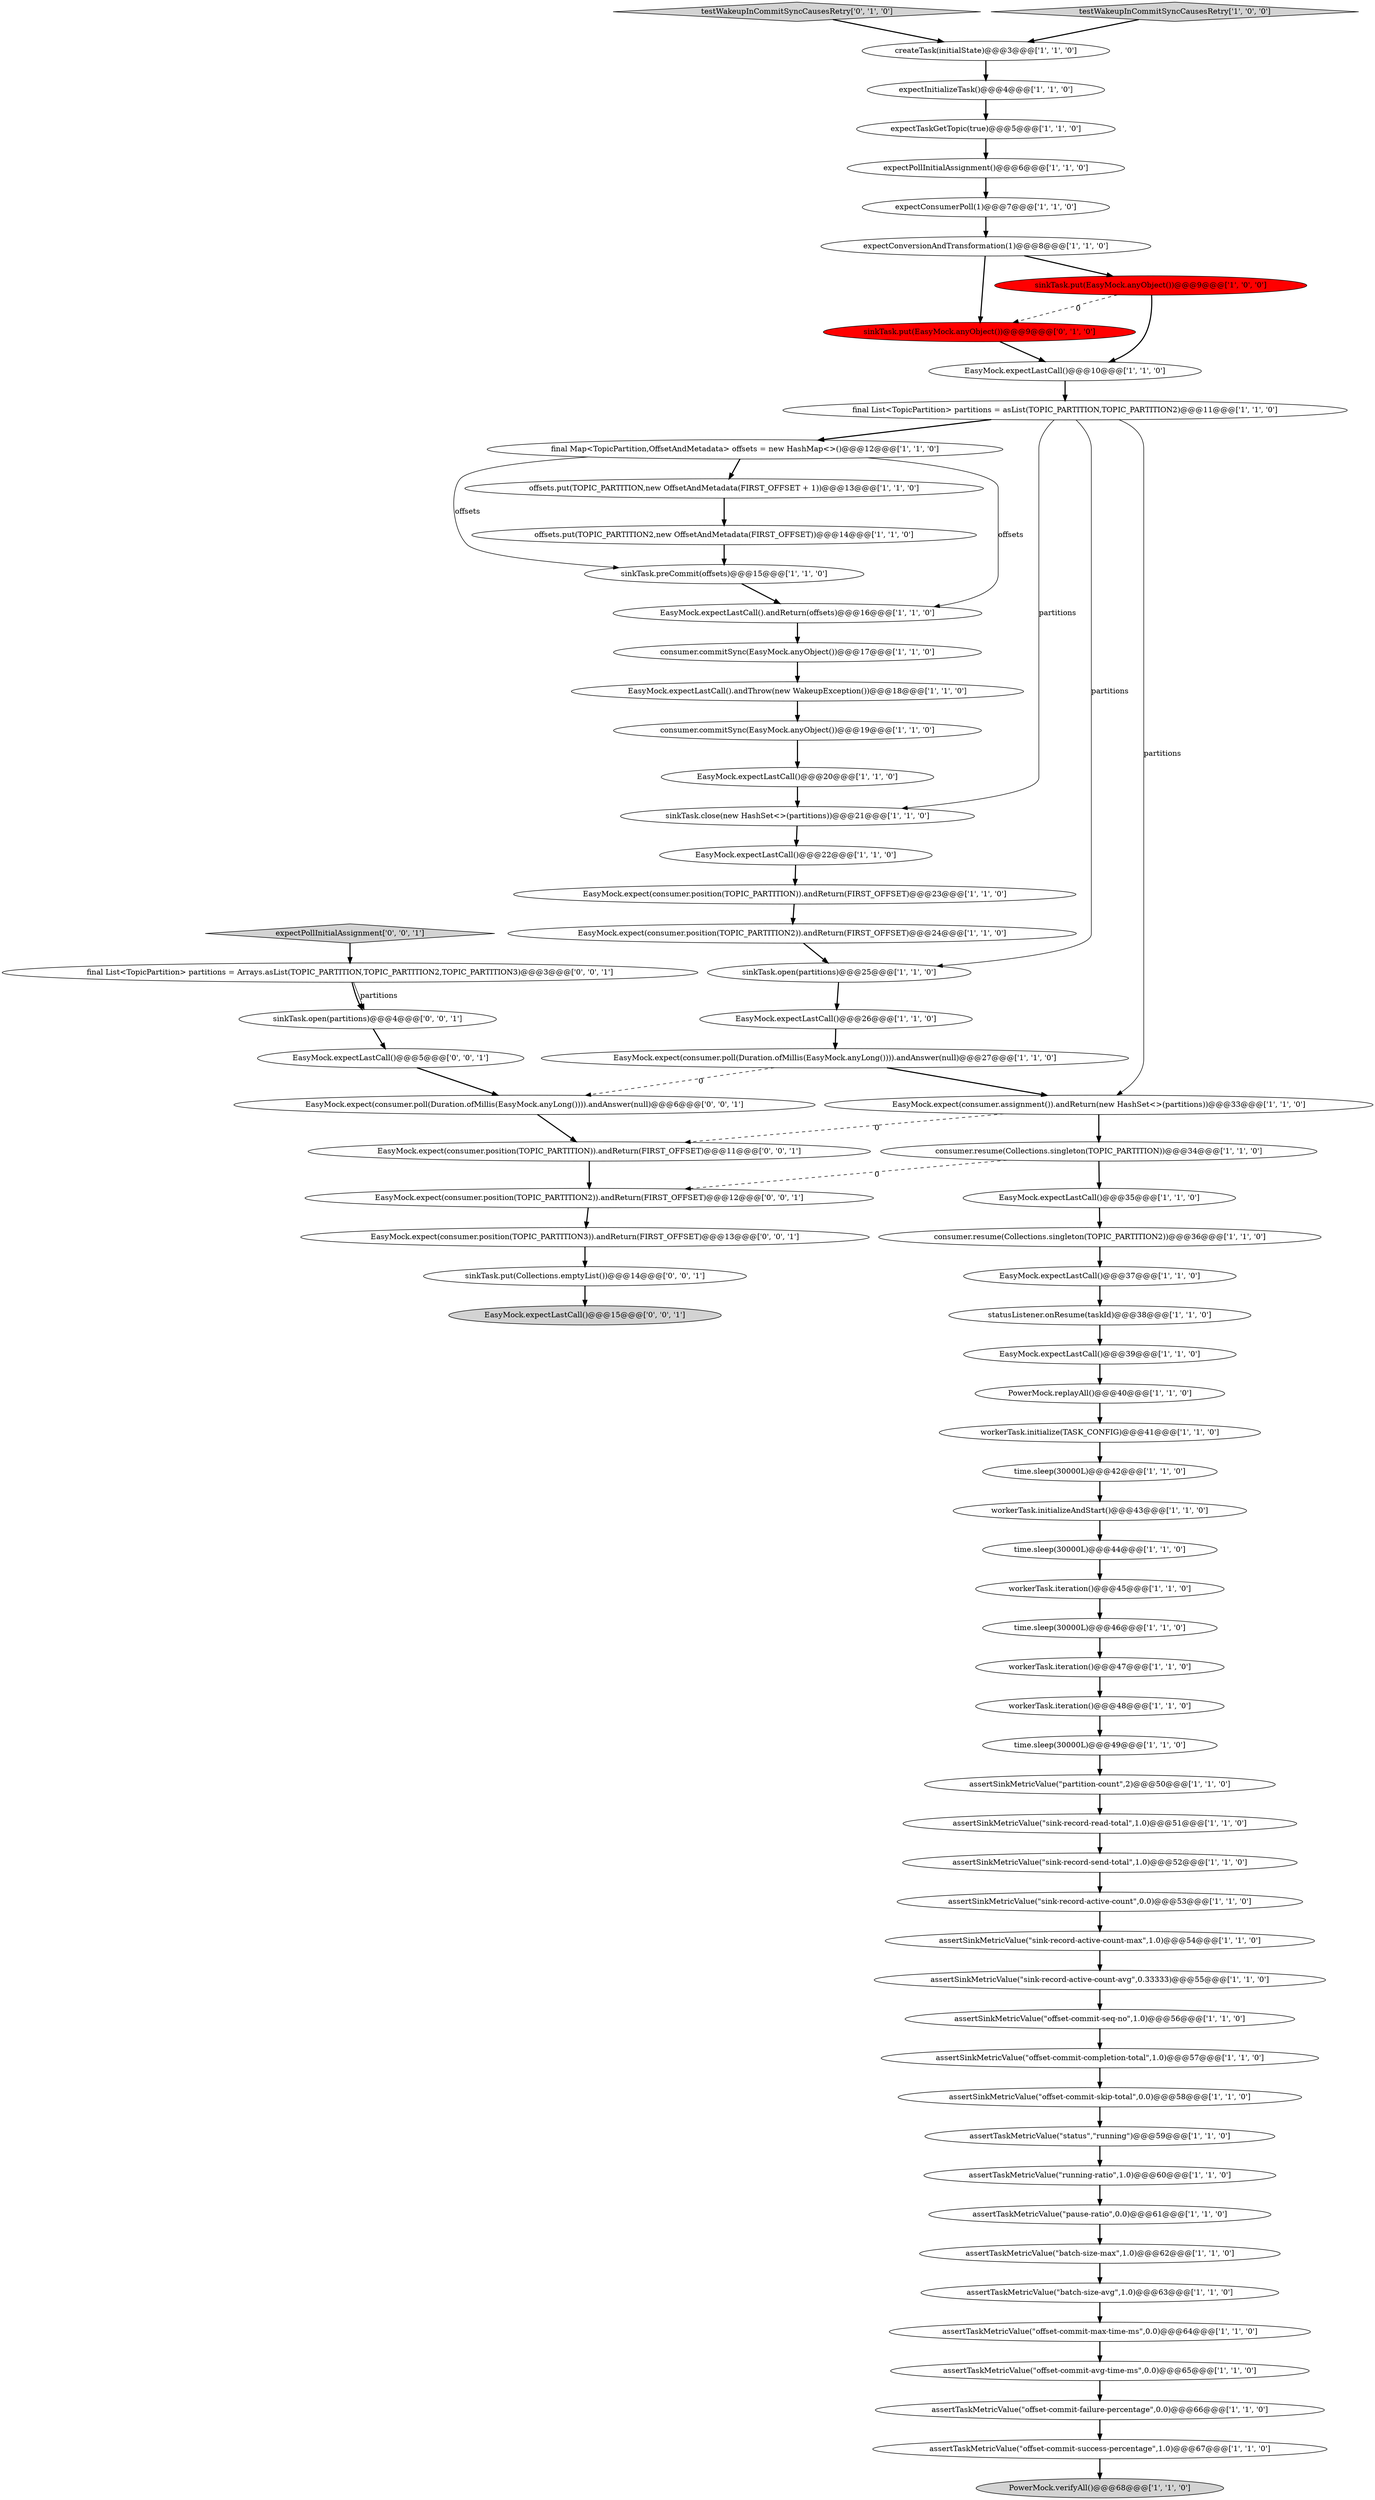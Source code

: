 digraph {
22 [style = filled, label = "time.sleep(30000L)@@@49@@@['1', '1', '0']", fillcolor = white, shape = ellipse image = "AAA0AAABBB1BBB"];
13 [style = filled, label = "assertTaskMetricValue(\"pause-ratio\",0.0)@@@61@@@['1', '1', '0']", fillcolor = white, shape = ellipse image = "AAA0AAABBB1BBB"];
52 [style = filled, label = "offsets.put(TOPIC_PARTITION2,new OffsetAndMetadata(FIRST_OFFSET))@@@14@@@['1', '1', '0']", fillcolor = white, shape = ellipse image = "AAA0AAABBB1BBB"];
2 [style = filled, label = "expectConsumerPoll(1)@@@7@@@['1', '1', '0']", fillcolor = white, shape = ellipse image = "AAA0AAABBB1BBB"];
4 [style = filled, label = "expectConversionAndTransformation(1)@@@8@@@['1', '1', '0']", fillcolor = white, shape = ellipse image = "AAA0AAABBB1BBB"];
43 [style = filled, label = "final List<TopicPartition> partitions = asList(TOPIC_PARTITION,TOPIC_PARTITION2)@@@11@@@['1', '1', '0']", fillcolor = white, shape = ellipse image = "AAA0AAABBB1BBB"];
57 [style = filled, label = "workerTask.iteration()@@@45@@@['1', '1', '0']", fillcolor = white, shape = ellipse image = "AAA0AAABBB1BBB"];
59 [style = filled, label = "assertTaskMetricValue(\"status\",\"running\")@@@59@@@['1', '1', '0']", fillcolor = white, shape = ellipse image = "AAA0AAABBB1BBB"];
62 [style = filled, label = "sinkTask.put(EasyMock.anyObject())@@@9@@@['0', '1', '0']", fillcolor = red, shape = ellipse image = "AAA1AAABBB2BBB"];
73 [style = filled, label = "EasyMock.expect(consumer.position(TOPIC_PARTITION2)).andReturn(FIRST_OFFSET)@@@12@@@['0', '0', '1']", fillcolor = white, shape = ellipse image = "AAA0AAABBB3BBB"];
10 [style = filled, label = "PowerMock.verifyAll()@@@68@@@['1', '1', '0']", fillcolor = lightgray, shape = ellipse image = "AAA0AAABBB1BBB"];
54 [style = filled, label = "EasyMock.expect(consumer.assignment()).andReturn(new HashSet<>(partitions))@@@33@@@['1', '1', '0']", fillcolor = white, shape = ellipse image = "AAA0AAABBB1BBB"];
67 [style = filled, label = "final List<TopicPartition> partitions = Arrays.asList(TOPIC_PARTITION,TOPIC_PARTITION2,TOPIC_PARTITION3)@@@3@@@['0', '0', '1']", fillcolor = white, shape = ellipse image = "AAA0AAABBB3BBB"];
42 [style = filled, label = "assertTaskMetricValue(\"offset-commit-max-time-ms\",0.0)@@@64@@@['1', '1', '0']", fillcolor = white, shape = ellipse image = "AAA0AAABBB1BBB"];
25 [style = filled, label = "offsets.put(TOPIC_PARTITION,new OffsetAndMetadata(FIRST_OFFSET + 1))@@@13@@@['1', '1', '0']", fillcolor = white, shape = ellipse image = "AAA0AAABBB1BBB"];
49 [style = filled, label = "sinkTask.preCommit(offsets)@@@15@@@['1', '1', '0']", fillcolor = white, shape = ellipse image = "AAA0AAABBB1BBB"];
31 [style = filled, label = "consumer.commitSync(EasyMock.anyObject())@@@17@@@['1', '1', '0']", fillcolor = white, shape = ellipse image = "AAA0AAABBB1BBB"];
3 [style = filled, label = "sinkTask.put(EasyMock.anyObject())@@@9@@@['1', '0', '0']", fillcolor = red, shape = ellipse image = "AAA1AAABBB1BBB"];
12 [style = filled, label = "workerTask.iteration()@@@47@@@['1', '1', '0']", fillcolor = white, shape = ellipse image = "AAA0AAABBB1BBB"];
14 [style = filled, label = "assertSinkMetricValue(\"sink-record-active-count\",0.0)@@@53@@@['1', '1', '0']", fillcolor = white, shape = ellipse image = "AAA0AAABBB1BBB"];
9 [style = filled, label = "time.sleep(30000L)@@@46@@@['1', '1', '0']", fillcolor = white, shape = ellipse image = "AAA0AAABBB1BBB"];
33 [style = filled, label = "workerTask.initializeAndStart()@@@43@@@['1', '1', '0']", fillcolor = white, shape = ellipse image = "AAA0AAABBB1BBB"];
34 [style = filled, label = "expectTaskGetTopic(true)@@@5@@@['1', '1', '0']", fillcolor = white, shape = ellipse image = "AAA0AAABBB1BBB"];
11 [style = filled, label = "time.sleep(30000L)@@@44@@@['1', '1', '0']", fillcolor = white, shape = ellipse image = "AAA0AAABBB1BBB"];
20 [style = filled, label = "assertSinkMetricValue(\"offset-commit-seq-no\",1.0)@@@56@@@['1', '1', '0']", fillcolor = white, shape = ellipse image = "AAA0AAABBB1BBB"];
61 [style = filled, label = "assertSinkMetricValue(\"sink-record-active-count-max\",1.0)@@@54@@@['1', '1', '0']", fillcolor = white, shape = ellipse image = "AAA0AAABBB1BBB"];
63 [style = filled, label = "testWakeupInCommitSyncCausesRetry['0', '1', '0']", fillcolor = lightgray, shape = diamond image = "AAA0AAABBB2BBB"];
7 [style = filled, label = "EasyMock.expectLastCall()@@@26@@@['1', '1', '0']", fillcolor = white, shape = ellipse image = "AAA0AAABBB1BBB"];
27 [style = filled, label = "PowerMock.replayAll()@@@40@@@['1', '1', '0']", fillcolor = white, shape = ellipse image = "AAA0AAABBB1BBB"];
39 [style = filled, label = "testWakeupInCommitSyncCausesRetry['1', '0', '0']", fillcolor = lightgray, shape = diamond image = "AAA0AAABBB1BBB"];
41 [style = filled, label = "assertTaskMetricValue(\"running-ratio\",1.0)@@@60@@@['1', '1', '0']", fillcolor = white, shape = ellipse image = "AAA0AAABBB1BBB"];
15 [style = filled, label = "EasyMock.expectLastCall()@@@20@@@['1', '1', '0']", fillcolor = white, shape = ellipse image = "AAA0AAABBB1BBB"];
51 [style = filled, label = "EasyMock.expectLastCall()@@@22@@@['1', '1', '0']", fillcolor = white, shape = ellipse image = "AAA0AAABBB1BBB"];
56 [style = filled, label = "expectInitializeTask()@@@4@@@['1', '1', '0']", fillcolor = white, shape = ellipse image = "AAA0AAABBB1BBB"];
16 [style = filled, label = "EasyMock.expect(consumer.position(TOPIC_PARTITION)).andReturn(FIRST_OFFSET)@@@23@@@['1', '1', '0']", fillcolor = white, shape = ellipse image = "AAA0AAABBB1BBB"];
29 [style = filled, label = "EasyMock.expect(consumer.poll(Duration.ofMillis(EasyMock.anyLong()))).andAnswer(null)@@@27@@@['1', '1', '0']", fillcolor = white, shape = ellipse image = "AAA0AAABBB1BBB"];
32 [style = filled, label = "assertSinkMetricValue(\"sink-record-send-total\",1.0)@@@52@@@['1', '1', '0']", fillcolor = white, shape = ellipse image = "AAA0AAABBB1BBB"];
70 [style = filled, label = "EasyMock.expect(consumer.position(TOPIC_PARTITION)).andReturn(FIRST_OFFSET)@@@11@@@['0', '0', '1']", fillcolor = white, shape = ellipse image = "AAA0AAABBB3BBB"];
1 [style = filled, label = "assertSinkMetricValue(\"sink-record-read-total\",1.0)@@@51@@@['1', '1', '0']", fillcolor = white, shape = ellipse image = "AAA0AAABBB1BBB"];
0 [style = filled, label = "assertSinkMetricValue(\"offset-commit-completion-total\",1.0)@@@57@@@['1', '1', '0']", fillcolor = white, shape = ellipse image = "AAA0AAABBB1BBB"];
21 [style = filled, label = "final Map<TopicPartition,OffsetAndMetadata> offsets = new HashMap<>()@@@12@@@['1', '1', '0']", fillcolor = white, shape = ellipse image = "AAA0AAABBB1BBB"];
53 [style = filled, label = "EasyMock.expectLastCall()@@@10@@@['1', '1', '0']", fillcolor = white, shape = ellipse image = "AAA0AAABBB1BBB"];
36 [style = filled, label = "assertTaskMetricValue(\"batch-size-avg\",1.0)@@@63@@@['1', '1', '0']", fillcolor = white, shape = ellipse image = "AAA0AAABBB1BBB"];
8 [style = filled, label = "EasyMock.expectLastCall().andThrow(new WakeupException())@@@18@@@['1', '1', '0']", fillcolor = white, shape = ellipse image = "AAA0AAABBB1BBB"];
66 [style = filled, label = "sinkTask.put(Collections.emptyList())@@@14@@@['0', '0', '1']", fillcolor = white, shape = ellipse image = "AAA0AAABBB3BBB"];
18 [style = filled, label = "workerTask.initialize(TASK_CONFIG)@@@41@@@['1', '1', '0']", fillcolor = white, shape = ellipse image = "AAA0AAABBB1BBB"];
35 [style = filled, label = "EasyMock.expectLastCall()@@@39@@@['1', '1', '0']", fillcolor = white, shape = ellipse image = "AAA0AAABBB1BBB"];
44 [style = filled, label = "EasyMock.expectLastCall()@@@37@@@['1', '1', '0']", fillcolor = white, shape = ellipse image = "AAA0AAABBB1BBB"];
6 [style = filled, label = "workerTask.iteration()@@@48@@@['1', '1', '0']", fillcolor = white, shape = ellipse image = "AAA0AAABBB1BBB"];
38 [style = filled, label = "sinkTask.open(partitions)@@@25@@@['1', '1', '0']", fillcolor = white, shape = ellipse image = "AAA0AAABBB1BBB"];
55 [style = filled, label = "EasyMock.expectLastCall()@@@35@@@['1', '1', '0']", fillcolor = white, shape = ellipse image = "AAA0AAABBB1BBB"];
28 [style = filled, label = "consumer.commitSync(EasyMock.anyObject())@@@19@@@['1', '1', '0']", fillcolor = white, shape = ellipse image = "AAA0AAABBB1BBB"];
71 [style = filled, label = "expectPollInitialAssignment['0', '0', '1']", fillcolor = lightgray, shape = diamond image = "AAA0AAABBB3BBB"];
24 [style = filled, label = "assertSinkMetricValue(\"partition-count\",2)@@@50@@@['1', '1', '0']", fillcolor = white, shape = ellipse image = "AAA0AAABBB1BBB"];
72 [style = filled, label = "EasyMock.expect(consumer.poll(Duration.ofMillis(EasyMock.anyLong()))).andAnswer(null)@@@6@@@['0', '0', '1']", fillcolor = white, shape = ellipse image = "AAA0AAABBB3BBB"];
5 [style = filled, label = "assertTaskMetricValue(\"batch-size-max\",1.0)@@@62@@@['1', '1', '0']", fillcolor = white, shape = ellipse image = "AAA0AAABBB1BBB"];
47 [style = filled, label = "statusListener.onResume(taskId)@@@38@@@['1', '1', '0']", fillcolor = white, shape = ellipse image = "AAA0AAABBB1BBB"];
40 [style = filled, label = "consumer.resume(Collections.singleton(TOPIC_PARTITION2))@@@36@@@['1', '1', '0']", fillcolor = white, shape = ellipse image = "AAA0AAABBB1BBB"];
30 [style = filled, label = "time.sleep(30000L)@@@42@@@['1', '1', '0']", fillcolor = white, shape = ellipse image = "AAA0AAABBB1BBB"];
45 [style = filled, label = "EasyMock.expectLastCall().andReturn(offsets)@@@16@@@['1', '1', '0']", fillcolor = white, shape = ellipse image = "AAA0AAABBB1BBB"];
17 [style = filled, label = "sinkTask.close(new HashSet<>(partitions))@@@21@@@['1', '1', '0']", fillcolor = white, shape = ellipse image = "AAA0AAABBB1BBB"];
26 [style = filled, label = "createTask(initialState)@@@3@@@['1', '1', '0']", fillcolor = white, shape = ellipse image = "AAA0AAABBB1BBB"];
46 [style = filled, label = "expectPollInitialAssignment()@@@6@@@['1', '1', '0']", fillcolor = white, shape = ellipse image = "AAA0AAABBB1BBB"];
60 [style = filled, label = "consumer.resume(Collections.singleton(TOPIC_PARTITION))@@@34@@@['1', '1', '0']", fillcolor = white, shape = ellipse image = "AAA0AAABBB1BBB"];
65 [style = filled, label = "EasyMock.expectLastCall()@@@5@@@['0', '0', '1']", fillcolor = white, shape = ellipse image = "AAA0AAABBB3BBB"];
68 [style = filled, label = "EasyMock.expect(consumer.position(TOPIC_PARTITION3)).andReturn(FIRST_OFFSET)@@@13@@@['0', '0', '1']", fillcolor = white, shape = ellipse image = "AAA0AAABBB3BBB"];
23 [style = filled, label = "assertSinkMetricValue(\"sink-record-active-count-avg\",0.33333)@@@55@@@['1', '1', '0']", fillcolor = white, shape = ellipse image = "AAA0AAABBB1BBB"];
19 [style = filled, label = "assertTaskMetricValue(\"offset-commit-success-percentage\",1.0)@@@67@@@['1', '1', '0']", fillcolor = white, shape = ellipse image = "AAA0AAABBB1BBB"];
37 [style = filled, label = "assertTaskMetricValue(\"offset-commit-avg-time-ms\",0.0)@@@65@@@['1', '1', '0']", fillcolor = white, shape = ellipse image = "AAA0AAABBB1BBB"];
69 [style = filled, label = "sinkTask.open(partitions)@@@4@@@['0', '0', '1']", fillcolor = white, shape = ellipse image = "AAA0AAABBB3BBB"];
58 [style = filled, label = "assertTaskMetricValue(\"offset-commit-failure-percentage\",0.0)@@@66@@@['1', '1', '0']", fillcolor = white, shape = ellipse image = "AAA0AAABBB1BBB"];
48 [style = filled, label = "EasyMock.expect(consumer.position(TOPIC_PARTITION2)).andReturn(FIRST_OFFSET)@@@24@@@['1', '1', '0']", fillcolor = white, shape = ellipse image = "AAA0AAABBB1BBB"];
64 [style = filled, label = "EasyMock.expectLastCall()@@@15@@@['0', '0', '1']", fillcolor = lightgray, shape = ellipse image = "AAA0AAABBB3BBB"];
50 [style = filled, label = "assertSinkMetricValue(\"offset-commit-skip-total\",0.0)@@@58@@@['1', '1', '0']", fillcolor = white, shape = ellipse image = "AAA0AAABBB1BBB"];
69->65 [style = bold, label=""];
49->45 [style = bold, label=""];
4->3 [style = bold, label=""];
43->21 [style = bold, label=""];
8->28 [style = bold, label=""];
35->27 [style = bold, label=""];
27->18 [style = bold, label=""];
34->46 [style = bold, label=""];
23->20 [style = bold, label=""];
56->34 [style = bold, label=""];
28->15 [style = bold, label=""];
25->52 [style = bold, label=""];
30->33 [style = bold, label=""];
42->37 [style = bold, label=""];
43->38 [style = solid, label="partitions"];
21->49 [style = solid, label="offsets"];
54->70 [style = dashed, label="0"];
52->49 [style = bold, label=""];
54->60 [style = bold, label=""];
6->22 [style = bold, label=""];
50->59 [style = bold, label=""];
37->58 [style = bold, label=""];
63->26 [style = bold, label=""];
46->2 [style = bold, label=""];
72->70 [style = bold, label=""];
20->0 [style = bold, label=""];
29->72 [style = dashed, label="0"];
4->62 [style = bold, label=""];
55->40 [style = bold, label=""];
68->66 [style = bold, label=""];
18->30 [style = bold, label=""];
32->14 [style = bold, label=""];
19->10 [style = bold, label=""];
21->25 [style = bold, label=""];
45->31 [style = bold, label=""];
51->16 [style = bold, label=""];
47->35 [style = bold, label=""];
2->4 [style = bold, label=""];
12->6 [style = bold, label=""];
26->56 [style = bold, label=""];
29->54 [style = bold, label=""];
39->26 [style = bold, label=""];
3->53 [style = bold, label=""];
0->50 [style = bold, label=""];
17->51 [style = bold, label=""];
67->69 [style = bold, label=""];
60->55 [style = bold, label=""];
70->73 [style = bold, label=""];
33->11 [style = bold, label=""];
15->17 [style = bold, label=""];
71->67 [style = bold, label=""];
3->62 [style = dashed, label="0"];
48->38 [style = bold, label=""];
62->53 [style = bold, label=""];
65->72 [style = bold, label=""];
38->7 [style = bold, label=""];
66->64 [style = bold, label=""];
61->23 [style = bold, label=""];
43->54 [style = solid, label="partitions"];
43->17 [style = solid, label="partitions"];
16->48 [style = bold, label=""];
13->5 [style = bold, label=""];
57->9 [style = bold, label=""];
1->32 [style = bold, label=""];
21->45 [style = solid, label="offsets"];
58->19 [style = bold, label=""];
14->61 [style = bold, label=""];
9->12 [style = bold, label=""];
73->68 [style = bold, label=""];
22->24 [style = bold, label=""];
24->1 [style = bold, label=""];
53->43 [style = bold, label=""];
44->47 [style = bold, label=""];
11->57 [style = bold, label=""];
31->8 [style = bold, label=""];
59->41 [style = bold, label=""];
41->13 [style = bold, label=""];
5->36 [style = bold, label=""];
36->42 [style = bold, label=""];
40->44 [style = bold, label=""];
60->73 [style = dashed, label="0"];
67->69 [style = solid, label="partitions"];
7->29 [style = bold, label=""];
}

